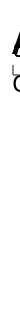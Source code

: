 {"$schema":"https://vega.github.io/schema/vega-lite/v4.json","description":"Operation at the time of incident for spills over 700 tonnes since 1970.","width":1024,"height":150,"autosize":"fit","view":{"stroke":null},"datasets":{"values":[{"id":6,"activity":"Underway","location":"open water","value":230,"offset":230,"_index_":0},{"id":5,"activity":"Underway","location":"inland","value":81,"offset":311,"_index_":1},{"id":4,"activity":"Loading/Discharging","location":"","value":42,"offset":353,"_index_":2},{"id":3,"activity":"At anchor","location":"inland","value":17,"offset":370,"_index_":3},{"id":2,"activity":"At anchor","location":"open water","value":9,"offset":379,"_index_":4},{"id":1,"activity":"Others or unknown","location":"","value":83,"offset":462,"_index_":5}]},"layer":[{"data":{"name":"values"},"encoding":{"x":{"field":"value","type":"quantitative","axis":{"labels":false,"title":false,"grid":false,"ticks":false,"domain":false}},"fill":{"field":"id","type":"ordinal","scale":{"scheme":"greys"},"legend":false},"y":{"value":55},"y2":{"value":95}},"layer":[{"mark":{"type":"bar"}}]},{"data":{"name":"values"},"encoding":{"x":{"field":"offset","type":"quantitative"},"fill":{"value":"black"},"y":{"value":75},"text":{"field":"value","type":"quantitative"}},"layer":[{"mark":{"type":"text","dx":-40,"dy":-50,"align":"left","fontWeight":"bold"},"transform":[{"filter":"((datum[\"_index_\"] != null) ? datum[\"_index_\"]!=1: false)","_customized":true},{"filter":"((datum[\"_index_\"] != null) ? datum[\"_index_\"]!=5: false)","_customized":true},{"filter":"((datum[\"_index_\"] != null) ? datum[\"_index_\"]!=3: false)","_customized":true},{"filter":"((datum[\"_index_\"] != null) ? datum[\"_index_\"]!=4: false)","_customized":true},{"filter":"((datum[\"_index_\"] != null) ? datum[\"_index_\"]!=2: false)","_customized":true}]},{"mark":{"type":"text","dx":-40,"dy":50,"align":"left","fontWeight":"bold"},"transform":[{"filter":"((datum[\"_index_\"] != null) ? datum[\"_index_\"]==1: true)","_customized":true}]},{"mark":{"type":"text","dx":-5,"dy":50,"align":"left","fontWeight":"bold"},"transform":[{"filter":"((datum[\"_index_\"] != null) ? datum[\"_index_\"]==5: true)","_customized":true}]},{"mark":{"type":"text","dx":5,"dy":50,"align":"left","fontWeight":"bold"},"transform":[{"filter":"((datum[\"_index_\"] != null) ? datum[\"_index_\"]==3: true)","_customized":true}]},{"mark":{"type":"text","dx":60,"dy":-50,"align":"left","fontWeight":"bold"},"transform":[{"filter":"((datum[\"_index_\"] != null) ? datum[\"_index_\"]==4: true)","_customized":true}]},{"mark":{"type":"text","dx":-30,"dy":-50,"align":"left","fontWeight":"bold"},"transform":[{"filter":"((datum[\"_index_\"] != null) ? datum[\"_index_\"]==2: true)","_customized":true}]}],"transform":[{"calculate":"datum.activity + if(datum.location != '', ' (' + datum.location + ')', '')","as":"datumactivitydatumlocationdatumlocation"}]},{"data":{"name":"values"},"encoding":{"x":{"field":"offset","type":"quantitative"},"fill":{"value":"black"},"text":{"field":"datumactivitydatumlocationdatumlocation","_label":"=datum.activity + if(datum.location != '', ' (' + datum.location + ')', '')"},"y":{"value":75}},"layer":[{"mark":{"type":"text","dx":-50,"dy":-50,"align":"right"},"transform":[{"filter":"((datum[\"_index_\"] != null) ? datum[\"_index_\"]!=1: false)","_customized":true},{"filter":"((datum[\"_index_\"] != null) ? datum[\"_index_\"]!=5: false)","_customized":true},{"filter":"((datum[\"_index_\"] != null) ? datum[\"_index_\"]!=3: false)","_customized":true},{"filter":"((datum[\"_index_\"] != null) ? datum[\"_index_\"]!=4: false)","_customized":true},{"filter":"((datum[\"_index_\"] != null) ? datum[\"_index_\"]!=2: false)","_customized":true}]},{"mark":{"type":"text","dx":-50,"dy":50,"align":"right"},"transform":[{"filter":"((datum[\"_index_\"] != null) ? datum[\"_index_\"]==1: true)","_customized":true}]},{"mark":{"type":"text","dx":-15,"dy":50,"align":"right"},"transform":[{"filter":"((datum[\"_index_\"] != null) ? datum[\"_index_\"]==5: true)","_customized":true}]},{"mark":{"type":"text","dx":0,"dy":50,"align":"right"},"transform":[{"filter":"((datum[\"_index_\"] != null) ? datum[\"_index_\"]==3: true)","_customized":true}]},{"mark":{"type":"text","dx":50,"dy":-50,"align":"right"},"transform":[{"filter":"((datum[\"_index_\"] != null) ? datum[\"_index_\"]==4: true)","_customized":true}]},{"mark":{"type":"text","dx":-35,"dy":-50,"align":"right"},"transform":[{"filter":"((datum[\"_index_\"] != null) ? datum[\"_index_\"]==2: true)","_customized":true}]}],"transform":[{"calculate":"datum.activity + if(datum.location != '', ' (' + datum.location + ')', '')","as":"datumactivitydatumlocationdatumlocation"}]},{"data":{"name":"_data_1","values":[{"name":"default"}]},"encoding":{"text":{"value":"Activity at the time of spill"},"y":{"value":0},"x":{"value":0}},"layer":[{"mark":{"type":"text","fontSize":16,"fontWeight":"bold","dy":-15,"align":"left"}}],"transform":[{"calculate":"0-10","as":"_10"}]},{"data":{"name":"_data_1_copy","values":[{"name":"default"}]},"encoding":{"text":{"value":"Operation at the time of incident for spills over 700 tonnes since 1970"},"y":{"value":0},"x":{"value":0}},"layer":[{"mark":{"type":"text","fontSize":12,"dy":5,"align":"left"}}],"transform":[{"calculate":"0-10","as":"_10"}]},{"data":{"name":"values"},"encoding":{"x":{"field":"datumoffset50","_label":"=datum.offset-50"},"y":{"value":32},"y2":{"value":50}},"layer":[{"mark":{"type":"rule"},"transform":[{"filter":"((datum[\"_index_\"] != null) ? datum[\"_index_\"]!=1: false)","_customized":true},{"filter":"((datum[\"_index_\"] != null) ? datum[\"_index_\"]!=3: false)","_customized":true},{"filter":"((datum[\"_index_\"] != null) ? datum[\"_index_\"]!=5: false)","_customized":true},{"filter":"((datum[\"_index_\"] != null) ? datum[\"_index_\"]!=4: false)","_customized":true},{"filter":"((datum[\"_index_\"] != null) ? datum[\"_index_\"]!=2: false)","_customized":true}]},{"mark":{"type":"rule"},"transform":[{"filter":"((datum[\"_index_\"] != null) ? datum[\"_index_\"]==1: true)","_customized":true}],"encoding":{"y2":{"value":100},"y":{"value":114}}},{"mark":{"type":"rule"},"transform":[{"filter":"((datum[\"_index_\"] != null) ? datum[\"_index_\"]==3: true)","_customized":true}],"encoding":{"y2":{"value":100},"y":{"value":114},"x":{"field":"datumoffset5","_label":"=datum.offset-5"}}},{"mark":{"type":"rule"},"transform":[{"filter":"((datum[\"_index_\"] != null) ? datum[\"_index_\"]==5: true)","_customized":true}],"encoding":{"y2":{"value":100},"y":{"value":114}}},{"mark":{"type":"rule"},"transform":[{"filter":"((datum[\"_index_\"] != null) ? datum[\"_index_\"]==4: true)","_customized":true}],"encoding":{"x":{"field":"datumoffset5","_label":"=datum.offset - 5"}}},{"mark":{"type":"rule"},"transform":[{"filter":"((datum[\"_index_\"] != null) ? datum[\"_index_\"]==2: true)","_customized":true}],"encoding":{"x":{"field":"datumoffset30","_label":"=datum.offset-30"}}}],"transform":[{"calculate":"datum.offset-50","as":"datumoffset50"},{"calculate":"datum.offset + 50","as":"datumoffset50"},{"calculate":"datum.offset - 50","as":"datumoffset50"},{"calculate":"datum.offset + 45","as":"datumoffset45"},{"calculate":"datum.offset+10","as":"datumoffset10"},{"calculate":"datum.offset + 10","as":"datumoffset10"},{"calculate":"datum.offset","as":"datumoffset"},{"calculate":"datum.offset-5","as":"datumoffset5"},{"calculate":"datum.offset - 5","as":"datumoffset5"},{"calculate":"datum.offset-30","as":"datumoffset30"},{"calculate":"datum.offset+10","as":"datumoffset10"},{"calculate":"datum.offset-5","as":"datumoffset5"}]},{"layer":[]}],"config":{}}